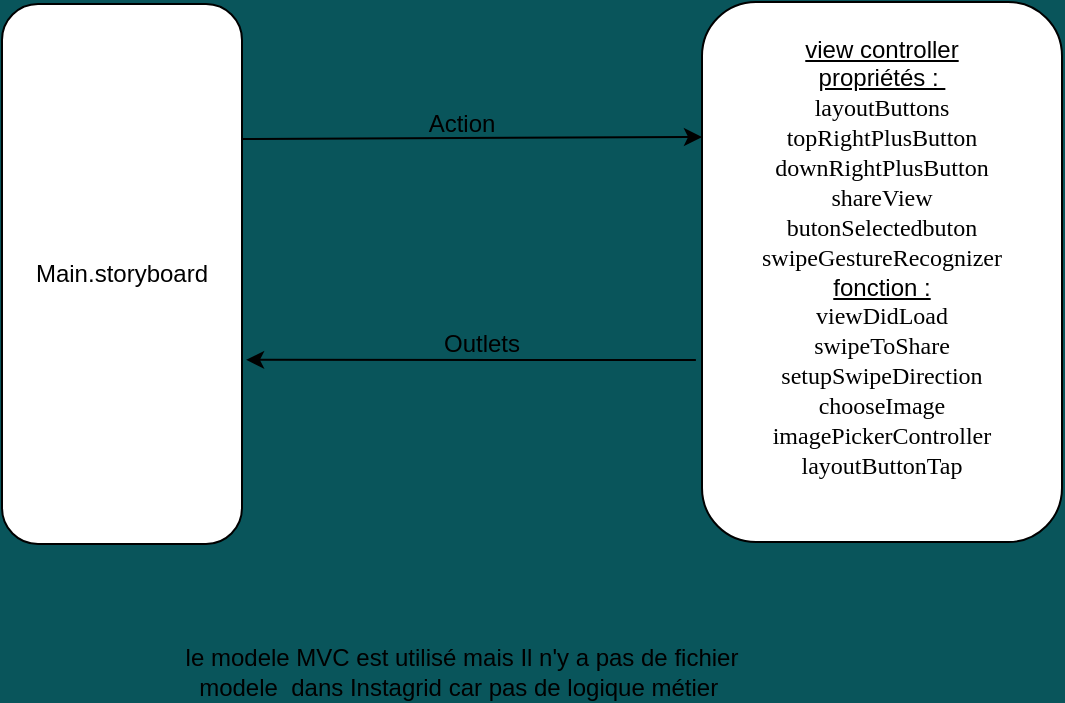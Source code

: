 <mxfile version="14.6.10"><diagram id="g9yqI1DE7XryJh5jzBfu" name="Page-1"><mxGraphModel dx="946" dy="620" grid="1" gridSize="10" guides="1" tooltips="1" connect="1" arrows="1" fold="1" page="1" pageScale="1" pageWidth="827" pageHeight="1169" background="#09555B" math="0" shadow="0"><root><mxCell id="0"/><mxCell id="1" parent="0"/><mxCell id="5sink6l3Mv0ScDm2RFZZ-1" value="Main.storyboard" style="rounded=1;whiteSpace=wrap;html=1;" vertex="1" parent="1"><mxGeometry x="190" y="251" width="120" height="270" as="geometry"/></mxCell><mxCell id="5sink6l3Mv0ScDm2RFZZ-2" value="&lt;u&gt;view controller&lt;br&gt;propriétés :&amp;nbsp;&lt;br&gt;&lt;/u&gt;&lt;p style=&quot;margin: 0px ; font-stretch: normal ; line-height: normal ; font-family: &amp;#34;menlo&amp;#34; ; background-color: rgb(255 , 255 , 255)&quot;&gt;layoutButtons&lt;/p&gt;&lt;p style=&quot;margin: 0px ; font-stretch: normal ; line-height: normal ; font-family: &amp;#34;menlo&amp;#34; ; background-color: rgb(255 , 255 , 255)&quot;&gt;topRightPlusButton&lt;/p&gt;&lt;p style=&quot;margin: 0px ; font-stretch: normal ; line-height: normal ; font-family: &amp;#34;menlo&amp;#34; ; background-color: rgb(255 , 255 , 255)&quot;&gt;downRightPlusButton&lt;/p&gt;&lt;p style=&quot;margin: 0px ; font-stretch: normal ; line-height: normal ; font-family: &amp;#34;menlo&amp;#34; ; background-color: rgb(255 , 255 , 255)&quot;&gt;shareView&lt;/p&gt;&lt;p style=&quot;margin: 0px ; font-stretch: normal ; line-height: normal ; font-family: &amp;#34;menlo&amp;#34; ; background-color: rgb(255 , 255 , 255)&quot;&gt;butonSelectedbuton&lt;/p&gt;&lt;p style=&quot;margin: 0px ; font-stretch: normal ; line-height: normal ; font-family: &amp;#34;menlo&amp;#34; ; background-color: rgb(255 , 255 , 255)&quot;&gt;swipeGestureRecognizer&lt;/p&gt;&lt;u&gt;fonction :&lt;br&gt;&lt;/u&gt;&lt;p style=&quot;margin: 0px ; font-stretch: normal ; line-height: normal ; font-family: &amp;#34;menlo&amp;#34; ; background-color: rgb(255 , 255 , 255)&quot;&gt;viewDidLoad&lt;/p&gt;&lt;p style=&quot;margin: 0px ; font-stretch: normal ; line-height: normal ; font-family: &amp;#34;menlo&amp;#34; ; background-color: rgb(255 , 255 , 255)&quot;&gt;swipeToShare&lt;/p&gt;&lt;p style=&quot;margin: 0px ; font-stretch: normal ; line-height: normal ; font-family: &amp;#34;menlo&amp;#34; ; background-color: rgb(255 , 255 , 255)&quot;&gt;setupSwipeDirection&lt;/p&gt;&lt;p style=&quot;margin: 0px ; font-stretch: normal ; line-height: normal ; font-family: &amp;#34;menlo&amp;#34; ; background-color: rgb(255 , 255 , 255)&quot;&gt;chooseImage&lt;/p&gt;&lt;p style=&quot;margin: 0px ; font-stretch: normal ; line-height: normal ; font-family: &amp;#34;menlo&amp;#34; ; background-color: rgb(255 , 255 , 255)&quot;&gt;imagePickerController&lt;/p&gt;&lt;p style=&quot;margin: 0px ; font-stretch: normal ; line-height: normal ; font-family: &amp;#34;menlo&amp;#34; ; background-color: rgb(255 , 255 , 255)&quot;&gt;layoutButtonTap&lt;/p&gt;&lt;u&gt;&lt;br&gt;&lt;/u&gt;" style="rounded=1;whiteSpace=wrap;html=1;" vertex="1" parent="1"><mxGeometry x="540" y="250" width="180" height="270" as="geometry"/></mxCell><mxCell id="5sink6l3Mv0ScDm2RFZZ-3" value="" style="endArrow=classic;html=1;exitX=1;exitY=0.25;exitDx=0;exitDy=0;entryX=0;entryY=0.25;entryDx=0;entryDy=0;" edge="1" parent="1" source="5sink6l3Mv0ScDm2RFZZ-1" target="5sink6l3Mv0ScDm2RFZZ-2"><mxGeometry width="50" height="50" relative="1" as="geometry"><mxPoint x="410" y="451" as="sourcePoint"/><mxPoint x="460" y="401" as="targetPoint"/><Array as="points"/></mxGeometry></mxCell><mxCell id="5sink6l3Mv0ScDm2RFZZ-4" value="" style="endArrow=classic;html=1;exitX=-0.017;exitY=0.663;exitDx=0;exitDy=0;exitPerimeter=0;entryX=1.017;entryY=0.659;entryDx=0;entryDy=0;entryPerimeter=0;" edge="1" parent="1" source="5sink6l3Mv0ScDm2RFZZ-2" target="5sink6l3Mv0ScDm2RFZZ-1"><mxGeometry width="50" height="50" relative="1" as="geometry"><mxPoint x="410" y="451" as="sourcePoint"/><mxPoint x="460" y="401" as="targetPoint"/></mxGeometry></mxCell><mxCell id="5sink6l3Mv0ScDm2RFZZ-5" value="Action" style="text;html=1;strokeColor=none;fillColor=none;align=center;verticalAlign=middle;whiteSpace=wrap;rounded=0;" vertex="1" parent="1"><mxGeometry x="400" y="301" width="40" height="20" as="geometry"/></mxCell><mxCell id="5sink6l3Mv0ScDm2RFZZ-6" value="Outlets" style="text;html=1;strokeColor=none;fillColor=none;align=center;verticalAlign=middle;whiteSpace=wrap;rounded=0;" vertex="1" parent="1"><mxGeometry x="410" y="411" width="40" height="20" as="geometry"/></mxCell><mxCell id="5sink6l3Mv0ScDm2RFZZ-7" value="le modele MVC est utilisé mais Il n'y a pas de fichier modele &amp;nbsp;dans Instagrid car pas de logique métier&amp;nbsp;" style="text;html=1;strokeColor=none;fillColor=none;align=center;verticalAlign=middle;whiteSpace=wrap;rounded=0;" vertex="1" parent="1"><mxGeometry x="260" y="575" width="320" height="20" as="geometry"/></mxCell></root></mxGraphModel></diagram></mxfile>